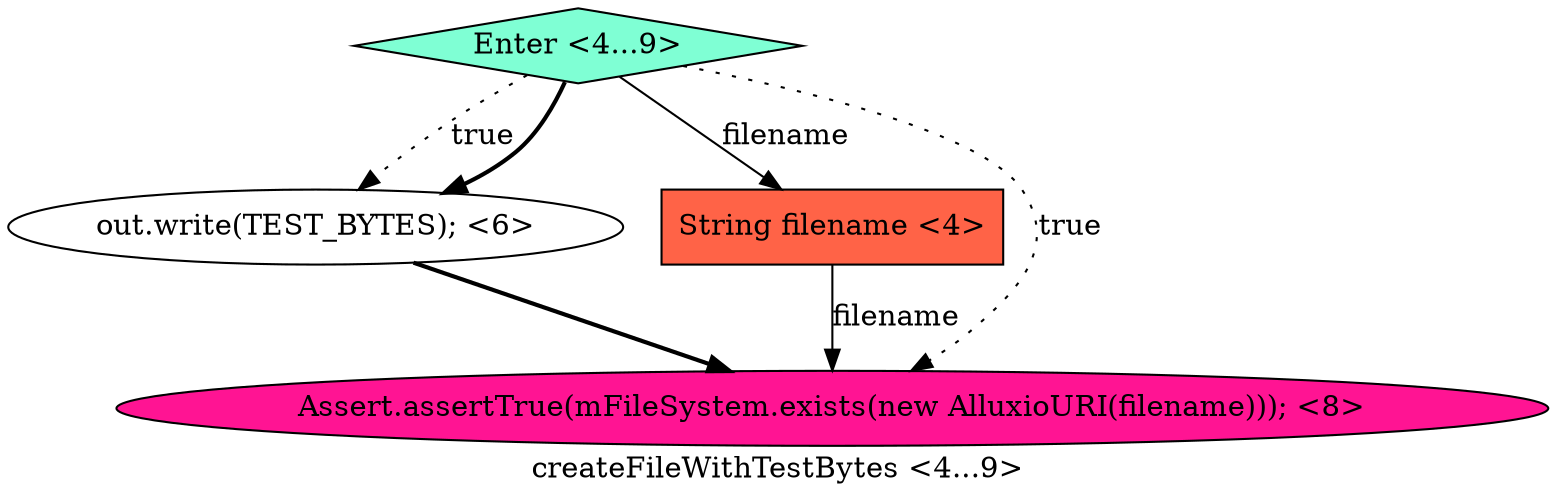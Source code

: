 digraph PDG {
label = "createFileWithTestBytes <4...9>";
0.1 [style = filled, label = "out.write(TEST_BYTES); <6>", fillcolor = white, shape = ellipse];
0.0 [style = filled, label = "String filename <4>", fillcolor = tomato, shape = box];
0.2 [style = filled, label = "Assert.assertTrue(mFileSystem.exists(new AlluxioURI(filename))); <8>", fillcolor = deeppink, shape = ellipse];
0.3 [style = filled, label = "Enter <4...9>", fillcolor = aquamarine, shape = diamond];
0.0 -> 0.2 [style = solid, label="filename"];
0.1 -> 0.2 [style = bold, label=""];
0.3 -> 0.0 [style = solid, label="filename"];
0.3 -> 0.1 [style = dotted, label="true"];
0.3 -> 0.1 [style = bold, label=""];
0.3 -> 0.2 [style = dotted, label="true"];
}
